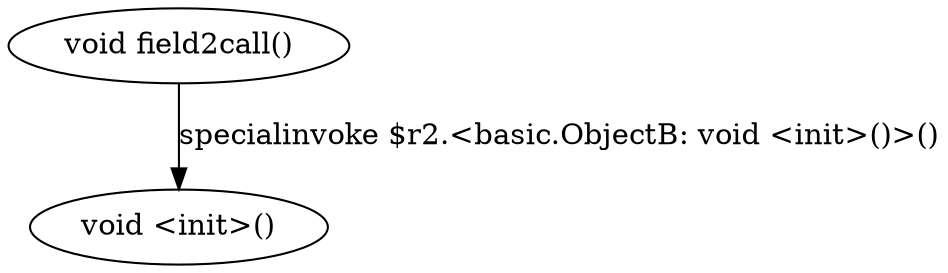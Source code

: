 digraph g {
1[label="void <init>()"]
0[label="void field2call()"]
0->1[label="specialinvoke $r2.<basic.ObjectB: void <init>()>()"]
}